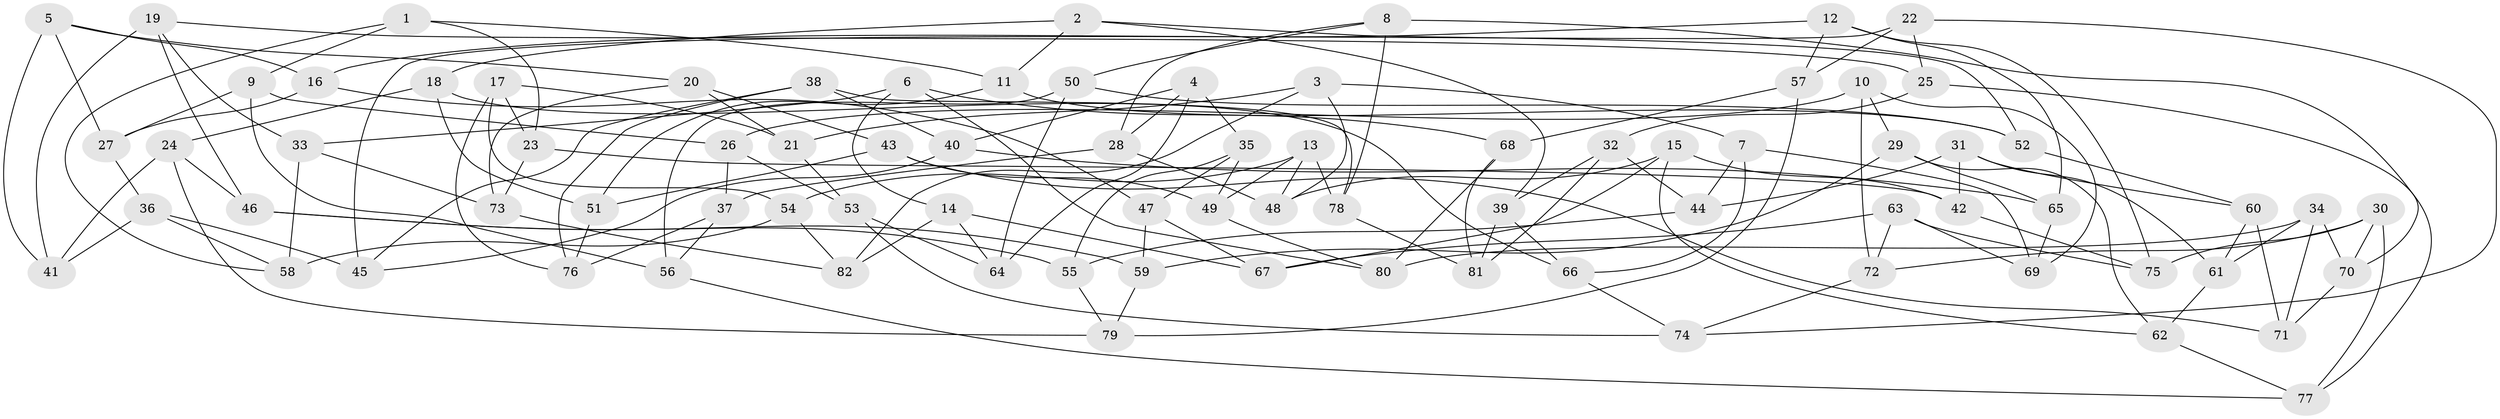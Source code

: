 // Generated by graph-tools (version 1.1) at 2025/16/03/09/25 04:16:40]
// undirected, 82 vertices, 164 edges
graph export_dot {
graph [start="1"]
  node [color=gray90,style=filled];
  1;
  2;
  3;
  4;
  5;
  6;
  7;
  8;
  9;
  10;
  11;
  12;
  13;
  14;
  15;
  16;
  17;
  18;
  19;
  20;
  21;
  22;
  23;
  24;
  25;
  26;
  27;
  28;
  29;
  30;
  31;
  32;
  33;
  34;
  35;
  36;
  37;
  38;
  39;
  40;
  41;
  42;
  43;
  44;
  45;
  46;
  47;
  48;
  49;
  50;
  51;
  52;
  53;
  54;
  55;
  56;
  57;
  58;
  59;
  60;
  61;
  62;
  63;
  64;
  65;
  66;
  67;
  68;
  69;
  70;
  71;
  72;
  73;
  74;
  75;
  76;
  77;
  78;
  79;
  80;
  81;
  82;
  1 -- 11;
  1 -- 23;
  1 -- 9;
  1 -- 58;
  2 -- 18;
  2 -- 39;
  2 -- 52;
  2 -- 11;
  3 -- 82;
  3 -- 7;
  3 -- 48;
  3 -- 21;
  4 -- 64;
  4 -- 40;
  4 -- 35;
  4 -- 28;
  5 -- 16;
  5 -- 20;
  5 -- 27;
  5 -- 41;
  6 -- 68;
  6 -- 14;
  6 -- 33;
  6 -- 80;
  7 -- 66;
  7 -- 69;
  7 -- 44;
  8 -- 28;
  8 -- 50;
  8 -- 70;
  8 -- 78;
  9 -- 26;
  9 -- 27;
  9 -- 56;
  10 -- 72;
  10 -- 69;
  10 -- 29;
  10 -- 26;
  11 -- 51;
  11 -- 52;
  12 -- 65;
  12 -- 16;
  12 -- 75;
  12 -- 57;
  13 -- 78;
  13 -- 49;
  13 -- 54;
  13 -- 48;
  14 -- 67;
  14 -- 82;
  14 -- 64;
  15 -- 42;
  15 -- 62;
  15 -- 67;
  15 -- 48;
  16 -- 27;
  16 -- 47;
  17 -- 76;
  17 -- 21;
  17 -- 23;
  17 -- 54;
  18 -- 66;
  18 -- 51;
  18 -- 24;
  19 -- 25;
  19 -- 33;
  19 -- 46;
  19 -- 41;
  20 -- 73;
  20 -- 43;
  20 -- 21;
  21 -- 53;
  22 -- 74;
  22 -- 57;
  22 -- 45;
  22 -- 25;
  23 -- 42;
  23 -- 73;
  24 -- 41;
  24 -- 46;
  24 -- 79;
  25 -- 32;
  25 -- 77;
  26 -- 37;
  26 -- 53;
  27 -- 36;
  28 -- 48;
  28 -- 37;
  29 -- 59;
  29 -- 62;
  29 -- 65;
  30 -- 70;
  30 -- 72;
  30 -- 77;
  30 -- 75;
  31 -- 61;
  31 -- 44;
  31 -- 60;
  31 -- 42;
  32 -- 39;
  32 -- 81;
  32 -- 44;
  33 -- 73;
  33 -- 58;
  34 -- 61;
  34 -- 71;
  34 -- 80;
  34 -- 70;
  35 -- 47;
  35 -- 55;
  35 -- 49;
  36 -- 41;
  36 -- 45;
  36 -- 58;
  37 -- 56;
  37 -- 76;
  38 -- 78;
  38 -- 76;
  38 -- 40;
  38 -- 45;
  39 -- 81;
  39 -- 66;
  40 -- 65;
  40 -- 45;
  42 -- 75;
  43 -- 71;
  43 -- 49;
  43 -- 51;
  44 -- 55;
  46 -- 55;
  46 -- 59;
  47 -- 59;
  47 -- 67;
  49 -- 80;
  50 -- 56;
  50 -- 52;
  50 -- 64;
  51 -- 76;
  52 -- 60;
  53 -- 64;
  53 -- 74;
  54 -- 82;
  54 -- 58;
  55 -- 79;
  56 -- 77;
  57 -- 68;
  57 -- 79;
  59 -- 79;
  60 -- 61;
  60 -- 71;
  61 -- 62;
  62 -- 77;
  63 -- 75;
  63 -- 69;
  63 -- 67;
  63 -- 72;
  65 -- 69;
  66 -- 74;
  68 -- 81;
  68 -- 80;
  70 -- 71;
  72 -- 74;
  73 -- 82;
  78 -- 81;
}
